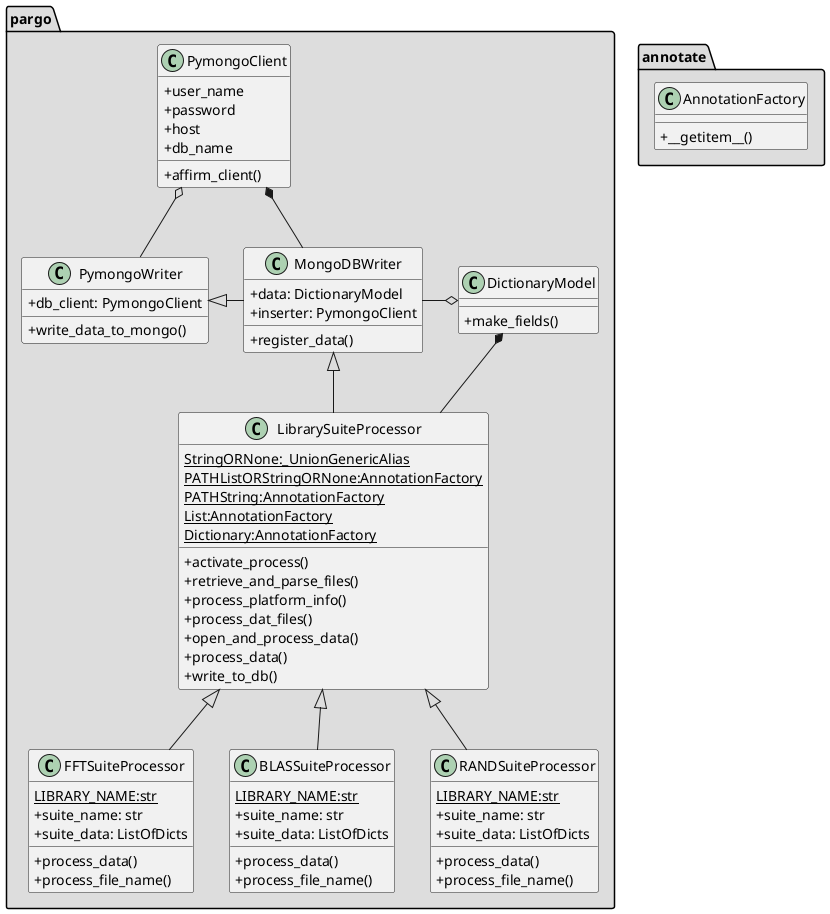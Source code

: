 @startuml Parser Library
skinparam classAttributeIconSize 0
package "pargo" #DDDDDD {
    class PymongoWriter{
        + db_client: PymongoClient
        + write_data_to_mongo()
    }
    class PymongoClient{
        + user_name
        + password
        + host
        + db_name
        + affirm_client()
    }
    class DictionaryModel{
        + make_fields()
    }
    class MongoDBWriter{
        + data: DictionaryModel
        + inserter: PymongoClient
        + register_data()
    }
    class LibrarySuiteProcessor{
        {static} StringORNone:_UnionGenericAlias
        {static} PATHListORStringORNone:AnnotationFactory
        {static} PATHString:AnnotationFactory
        {static} List:AnnotationFactory
        {static} Dictionary:AnnotationFactory
        + activate_process()
        + retrieve_and_parse_files()
        + process_platform_info()
        + process_dat_files()
        + open_and_process_data()
        + process_data()
        + write_to_db()
    }
    class FFTSuiteProcessor{
        {static} LIBRARY_NAME:str
        + suite_name: str
        + suite_data: ListOfDicts
        + process_data()
        + process_file_name()
    }
    class BLASSuiteProcessor{
        {static} LIBRARY_NAME:str
        + suite_name: str
        + suite_data: ListOfDicts
        + process_data()
        + process_file_name()
    }
    class RANDSuiteProcessor{
        {static} LIBRARY_NAME:str
        + suite_name: str
        + suite_data: ListOfDicts
        + process_data()
        + process_file_name()
    }
    PymongoClient o-- PymongoWriter 
    PymongoWriter <|--right MongoDBWriter
    DictionaryModel o--left MongoDBWriter
    PymongoClient *-- MongoDBWriter
    DictionaryModel *-- LibrarySuiteProcessor
    MongoDBWriter <|-- LibrarySuiteProcessor
    LibrarySuiteProcessor <|-- FFTSuiteProcessor
    LibrarySuiteProcessor <|-- BLASSuiteProcessor
    LibrarySuiteProcessor <|-- RANDSuiteProcessor

}

package "annotate" #DDDDDD {
    class AnnotationFactory{
        + __getitem__()
    }
}


@enduml